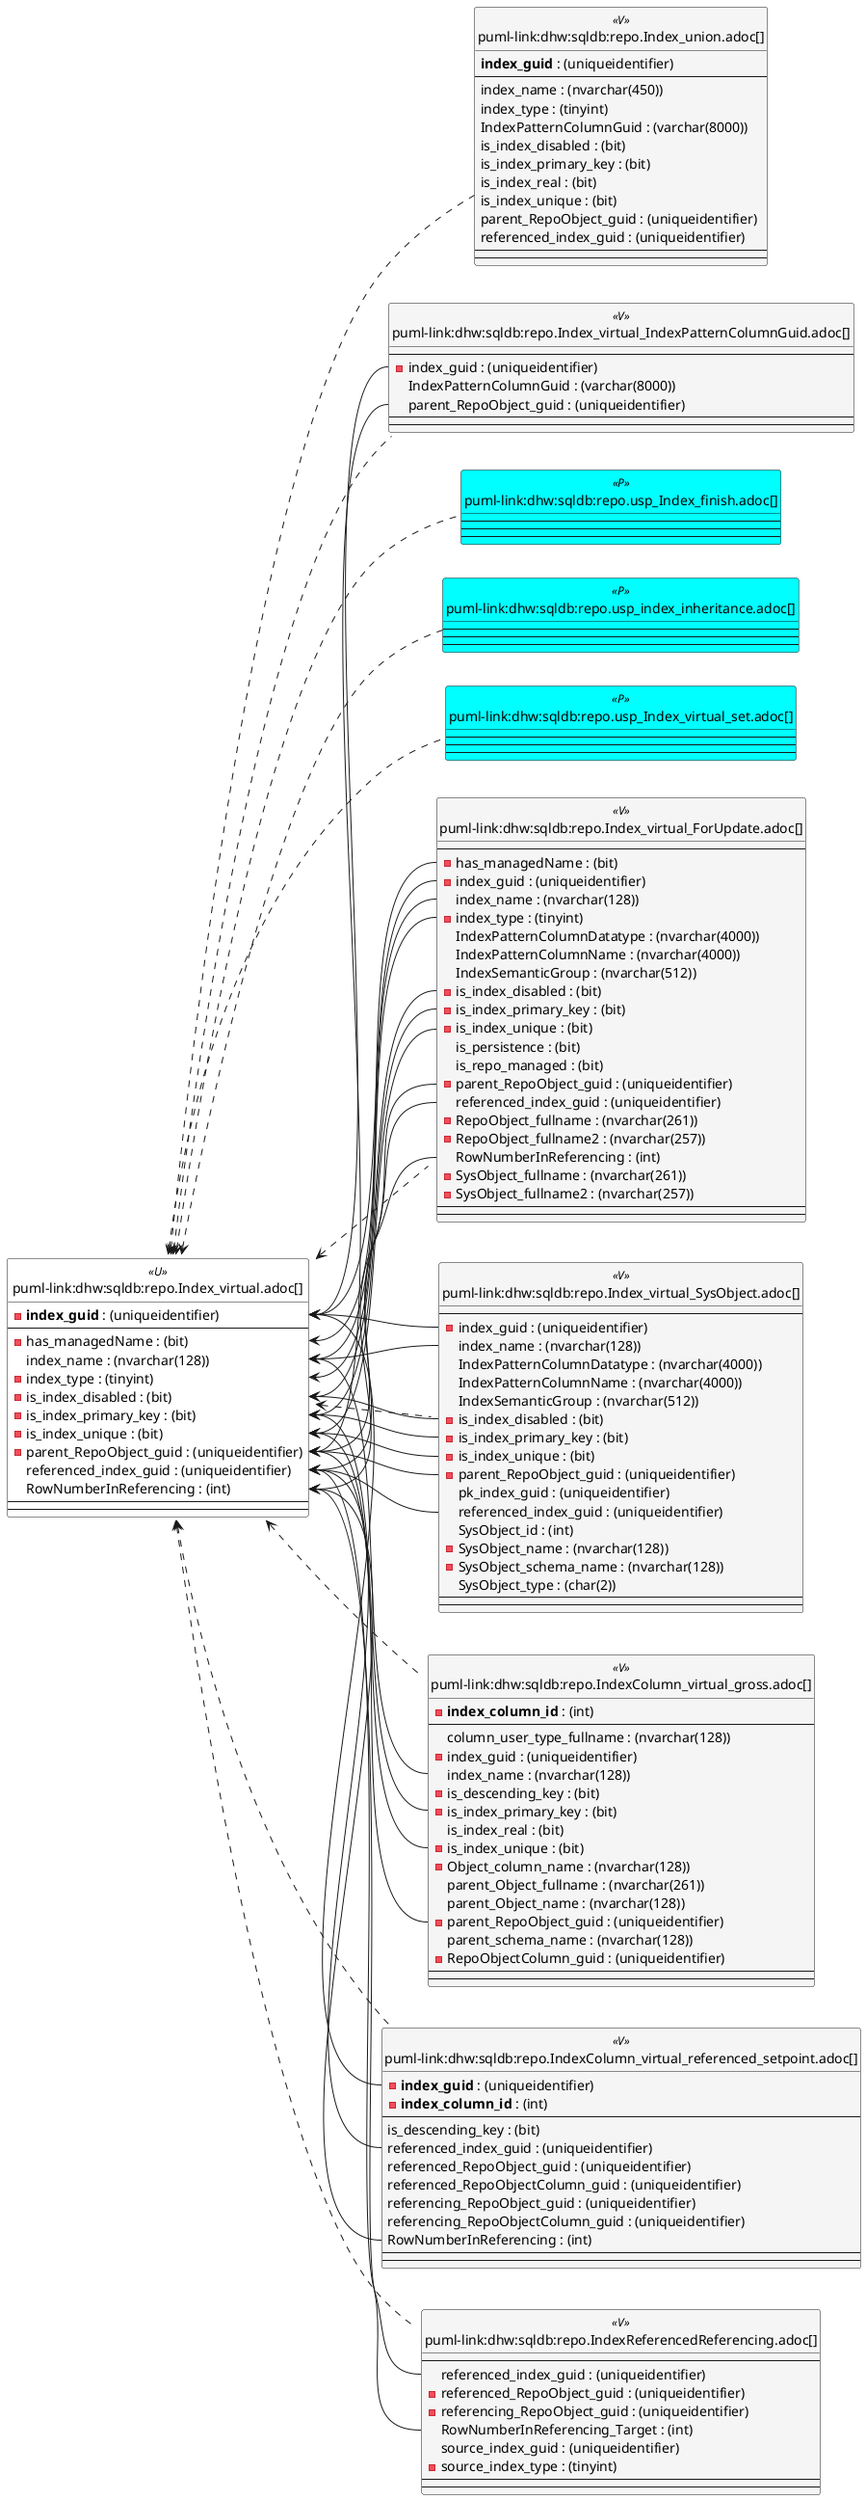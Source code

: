 @startuml
left to right direction
'top to bottom direction
hide circle
'avoide "." issues:
set namespaceSeparator none


skinparam class {
  BackgroundColor White
  BackgroundColor<<FN>> Yellow
  BackgroundColor<<FS>> Yellow
  BackgroundColor<<FT>> LightGray
  BackgroundColor<<IF>> Yellow
  BackgroundColor<<IS>> Yellow
  BackgroundColor<<P>> Aqua
  BackgroundColor<<PC>> Aqua
  BackgroundColor<<SN>> Yellow
  BackgroundColor<<SO>> SlateBlue
  BackgroundColor<<TF>> LightGray
  BackgroundColor<<TR>> Tomato
  BackgroundColor<<U>> White
  BackgroundColor<<V>> WhiteSmoke
  BackgroundColor<<X>> Aqua
  BackgroundColor<<external>> AliceBlue
}


entity "puml-link:dhw:sqldb:repo.Index_union.adoc[]" as repo.Index_union << V >> {
  **index_guid** : (uniqueidentifier)
  --
  index_name : (nvarchar(450))
  index_type : (tinyint)
  IndexPatternColumnGuid : (varchar(8000))
  is_index_disabled : (bit)
  is_index_primary_key : (bit)
  is_index_real : (bit)
  is_index_unique : (bit)
  parent_RepoObject_guid : (uniqueidentifier)
  referenced_index_guid : (uniqueidentifier)
  --
  --
}

entity "puml-link:dhw:sqldb:repo.Index_virtual.adoc[]" as repo.Index_virtual << U >> {
  - **index_guid** : (uniqueidentifier)
  --
  - has_managedName : (bit)
  index_name : (nvarchar(128))
  - index_type : (tinyint)
  - is_index_disabled : (bit)
  - is_index_primary_key : (bit)
  - is_index_unique : (bit)
  - parent_RepoObject_guid : (uniqueidentifier)
  referenced_index_guid : (uniqueidentifier)
  RowNumberInReferencing : (int)
  --
  --
}

entity "puml-link:dhw:sqldb:repo.Index_virtual_ForUpdate.adoc[]" as repo.Index_virtual_ForUpdate << V >> {
  --
  - has_managedName : (bit)
  - index_guid : (uniqueidentifier)
  index_name : (nvarchar(128))
  - index_type : (tinyint)
  IndexPatternColumnDatatype : (nvarchar(4000))
  IndexPatternColumnName : (nvarchar(4000))
  IndexSemanticGroup : (nvarchar(512))
  - is_index_disabled : (bit)
  - is_index_primary_key : (bit)
  - is_index_unique : (bit)
  is_persistence : (bit)
  is_repo_managed : (bit)
  - parent_RepoObject_guid : (uniqueidentifier)
  referenced_index_guid : (uniqueidentifier)
  - RepoObject_fullname : (nvarchar(261))
  - RepoObject_fullname2 : (nvarchar(257))
  RowNumberInReferencing : (int)
  - SysObject_fullname : (nvarchar(261))
  - SysObject_fullname2 : (nvarchar(257))
  --
  --
}

entity "puml-link:dhw:sqldb:repo.Index_virtual_IndexPatternColumnGuid.adoc[]" as repo.Index_virtual_IndexPatternColumnGuid << V >> {
  --
  - index_guid : (uniqueidentifier)
  IndexPatternColumnGuid : (varchar(8000))
  parent_RepoObject_guid : (uniqueidentifier)
  --
  --
}

entity "puml-link:dhw:sqldb:repo.Index_virtual_SysObject.adoc[]" as repo.Index_virtual_SysObject << V >> {
  --
  - index_guid : (uniqueidentifier)
  index_name : (nvarchar(128))
  IndexPatternColumnDatatype : (nvarchar(4000))
  IndexPatternColumnName : (nvarchar(4000))
  IndexSemanticGroup : (nvarchar(512))
  - is_index_disabled : (bit)
  - is_index_primary_key : (bit)
  - is_index_unique : (bit)
  - parent_RepoObject_guid : (uniqueidentifier)
  pk_index_guid : (uniqueidentifier)
  referenced_index_guid : (uniqueidentifier)
  SysObject_id : (int)
  - SysObject_name : (nvarchar(128))
  - SysObject_schema_name : (nvarchar(128))
  SysObject_type : (char(2))
  --
  --
}

entity "puml-link:dhw:sqldb:repo.IndexColumn_virtual_gross.adoc[]" as repo.IndexColumn_virtual_gross << V >> {
  - **index_column_id** : (int)
  --
  column_user_type_fullname : (nvarchar(128))
  - index_guid : (uniqueidentifier)
  index_name : (nvarchar(128))
  - is_descending_key : (bit)
  - is_index_primary_key : (bit)
  is_index_real : (bit)
  - is_index_unique : (bit)
  - Object_column_name : (nvarchar(128))
  parent_Object_fullname : (nvarchar(261))
  parent_Object_name : (nvarchar(128))
  - parent_RepoObject_guid : (uniqueidentifier)
  parent_schema_name : (nvarchar(128))
  - RepoObjectColumn_guid : (uniqueidentifier)
  --
  --
}

entity "puml-link:dhw:sqldb:repo.IndexColumn_virtual_referenced_setpoint.adoc[]" as repo.IndexColumn_virtual_referenced_setpoint << V >> {
  - **index_guid** : (uniqueidentifier)
  - **index_column_id** : (int)
  --
  is_descending_key : (bit)
  referenced_index_guid : (uniqueidentifier)
  referenced_RepoObject_guid : (uniqueidentifier)
  referenced_RepoObjectColumn_guid : (uniqueidentifier)
  referencing_RepoObject_guid : (uniqueidentifier)
  referencing_RepoObjectColumn_guid : (uniqueidentifier)
  RowNumberInReferencing : (int)
  --
  --
}

entity "puml-link:dhw:sqldb:repo.IndexReferencedReferencing.adoc[]" as repo.IndexReferencedReferencing << V >> {
  --
  referenced_index_guid : (uniqueidentifier)
  - referenced_RepoObject_guid : (uniqueidentifier)
  - referencing_RepoObject_guid : (uniqueidentifier)
  RowNumberInReferencing_Target : (int)
  source_index_guid : (uniqueidentifier)
  - source_index_type : (tinyint)
  --
  --
}

entity "puml-link:dhw:sqldb:repo.usp_Index_finish.adoc[]" as repo.usp_Index_finish << P >> {
  --
  --
  --
}

entity "puml-link:dhw:sqldb:repo.usp_index_inheritance.adoc[]" as repo.usp_index_inheritance << P >> {
  --
  --
  --
}

entity "puml-link:dhw:sqldb:repo.usp_Index_virtual_set.adoc[]" as repo.usp_Index_virtual_set << P >> {
  --
  --
  --
}

repo.Index_virtual <.. repo.IndexColumn_virtual_gross
repo.Index_virtual <.. repo.Index_union
repo.Index_virtual <.. repo.IndexReferencedReferencing
repo.Index_virtual <.. repo.Index_virtual_SysObject
repo.Index_virtual <.. repo.IndexColumn_virtual_referenced_setpoint
repo.Index_virtual <.. repo.usp_index_inheritance
repo.Index_virtual <.. repo.usp_Index_virtual_set
repo.Index_virtual <.. repo.Index_virtual_IndexPatternColumnGuid
repo.Index_virtual <.. repo.usp_Index_finish
repo.Index_virtual <.. repo.Index_virtual_ForUpdate
"repo.Index_virtual::has_managedName" <-- "repo.Index_virtual_ForUpdate::has_managedName"
"repo.Index_virtual::index_guid" <-- "repo.Index_virtual_SysObject::index_guid"
"repo.Index_virtual::index_guid" <-- "repo.IndexColumn_virtual_referenced_setpoint::index_guid"
"repo.Index_virtual::index_guid" <-- "repo.Index_virtual_IndexPatternColumnGuid::index_guid"
"repo.Index_virtual::index_guid" <-- "repo.Index_virtual_ForUpdate::index_guid"
"repo.Index_virtual::index_name" <-- "repo.IndexColumn_virtual_gross::index_name"
"repo.Index_virtual::index_name" <-- "repo.Index_virtual_SysObject::index_name"
"repo.Index_virtual::index_name" <-- "repo.Index_virtual_ForUpdate::index_name"
"repo.Index_virtual::index_type" <-- "repo.Index_virtual_ForUpdate::index_type"
"repo.Index_virtual::is_index_disabled" <-- "repo.Index_virtual_SysObject::is_index_disabled"
"repo.Index_virtual::is_index_disabled" <-- "repo.Index_virtual_ForUpdate::is_index_disabled"
"repo.Index_virtual::is_index_primary_key" <-- "repo.IndexColumn_virtual_gross::is_index_primary_key"
"repo.Index_virtual::is_index_primary_key" <-- "repo.Index_virtual_SysObject::is_index_primary_key"
"repo.Index_virtual::is_index_primary_key" <-- "repo.Index_virtual_ForUpdate::is_index_primary_key"
"repo.Index_virtual::is_index_unique" <-- "repo.IndexColumn_virtual_gross::is_index_unique"
"repo.Index_virtual::is_index_unique" <-- "repo.Index_virtual_SysObject::is_index_unique"
"repo.Index_virtual::is_index_unique" <-- "repo.Index_virtual_ForUpdate::is_index_unique"
"repo.Index_virtual::parent_RepoObject_guid" <-- "repo.IndexColumn_virtual_gross::parent_RepoObject_guid"
"repo.Index_virtual::parent_RepoObject_guid" <-- "repo.Index_virtual_SysObject::parent_RepoObject_guid"
"repo.Index_virtual::parent_RepoObject_guid" <-- "repo.Index_virtual_IndexPatternColumnGuid::parent_RepoObject_guid"
"repo.Index_virtual::parent_RepoObject_guid" <-- "repo.Index_virtual_ForUpdate::parent_RepoObject_guid"
"repo.Index_virtual::referenced_index_guid" <-- "repo.Index_virtual_SysObject::referenced_index_guid"
"repo.Index_virtual::referenced_index_guid" <-- "repo.IndexReferencedReferencing::referenced_index_guid"
"repo.Index_virtual::referenced_index_guid" <-- "repo.IndexColumn_virtual_referenced_setpoint::referenced_index_guid"
"repo.Index_virtual::referenced_index_guid" <-- "repo.Index_virtual_ForUpdate::referenced_index_guid"
"repo.Index_virtual::RowNumberInReferencing" <-- "repo.IndexReferencedReferencing::RowNumberInReferencing_Target"
"repo.Index_virtual::RowNumberInReferencing" <-- "repo.IndexColumn_virtual_referenced_setpoint::RowNumberInReferencing"
"repo.Index_virtual::RowNumberInReferencing" <-- "repo.Index_virtual_ForUpdate::RowNumberInReferencing"
@enduml

